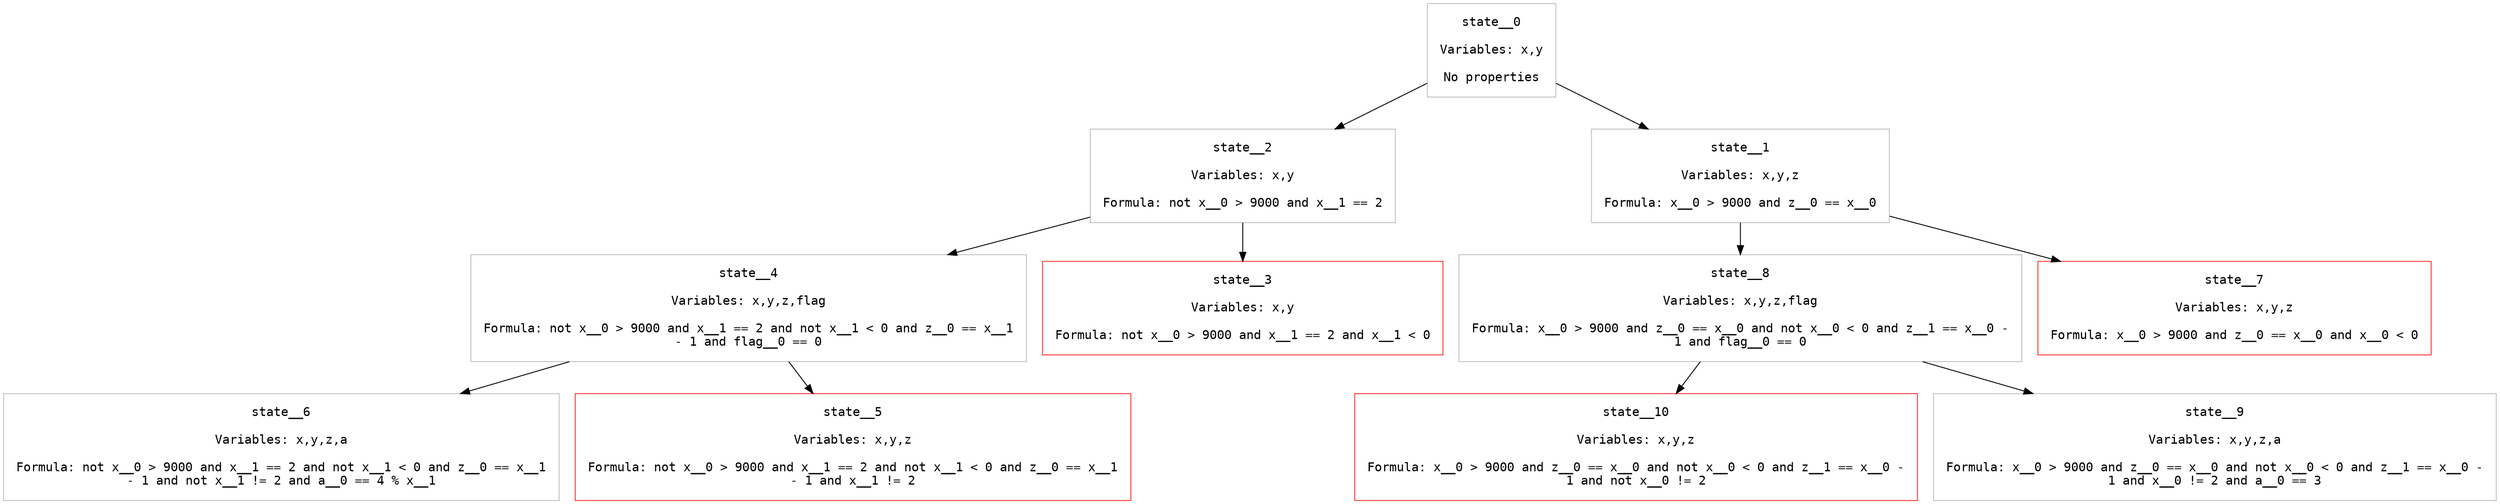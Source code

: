 // Computation Tree
digraph {
	fontname=Courier
	state__0 [label="state__0

Variables: x,y

No properties" color=grey fontname=Courier margin=0.2 shape=rectangle]
	state__2 [label="state__2

Variables: x,y

Formula: not x__0 > 9000 and x__1 == 2" color=grey fontname=Courier margin=0.2 shape=rectangle]
	state__4 [label="state__4

Variables: x,y,z,flag

Formula: not x__0 > 9000 and x__1 == 2 and not x__1 < 0 and z__0 == x__1
- 1 and flag__0 == 0" color=grey fontname=Courier margin=0.2 shape=rectangle]
	state__6 [label="state__6

Variables: x,y,z,a

Formula: not x__0 > 9000 and x__1 == 2 and not x__1 < 0 and z__0 == x__1
- 1 and not x__1 != 2 and a__0 == 4 % x__1" color=grey fontname=Courier margin=0.2 shape=rectangle]
	state__4 -> state__6
	state__5 [label="state__5

Variables: x,y,z

Formula: not x__0 > 9000 and x__1 == 2 and not x__1 < 0 and z__0 == x__1
- 1 and x__1 != 2" color=firebrick1 fontname=Courier margin=0.2 shape=rectangle]
	state__4 -> state__5
	state__2 -> state__4
	state__3 [label="state__3

Variables: x,y

Formula: not x__0 > 9000 and x__1 == 2 and x__1 < 0" color=firebrick1 fontname=Courier margin=0.2 shape=rectangle]
	state__2 -> state__3
	state__0 -> state__2
	state__1 [label="state__1

Variables: x,y,z

Formula: x__0 > 9000 and z__0 == x__0" color=grey fontname=Courier margin=0.2 shape=rectangle]
	state__8 [label="state__8

Variables: x,y,z,flag

Formula: x__0 > 9000 and z__0 == x__0 and not x__0 < 0 and z__1 == x__0 -
1 and flag__0 == 0" color=grey fontname=Courier margin=0.2 shape=rectangle]
	state__10 [label="state__10

Variables: x,y,z

Formula: x__0 > 9000 and z__0 == x__0 and not x__0 < 0 and z__1 == x__0 -
1 and not x__0 != 2" color=firebrick1 fontname=Courier margin=0.2 shape=rectangle]
	state__8 -> state__10
	state__9 [label="state__9

Variables: x,y,z,a

Formula: x__0 > 9000 and z__0 == x__0 and not x__0 < 0 and z__1 == x__0 -
1 and x__0 != 2 and a__0 == 3" color=grey fontname=Courier margin=0.2 shape=rectangle]
	state__8 -> state__9
	state__1 -> state__8
	state__7 [label="state__7

Variables: x,y,z

Formula: x__0 > 9000 and z__0 == x__0 and x__0 < 0" color=firebrick1 fontname=Courier margin=0.2 shape=rectangle]
	state__1 -> state__7
	state__0 -> state__1
}
